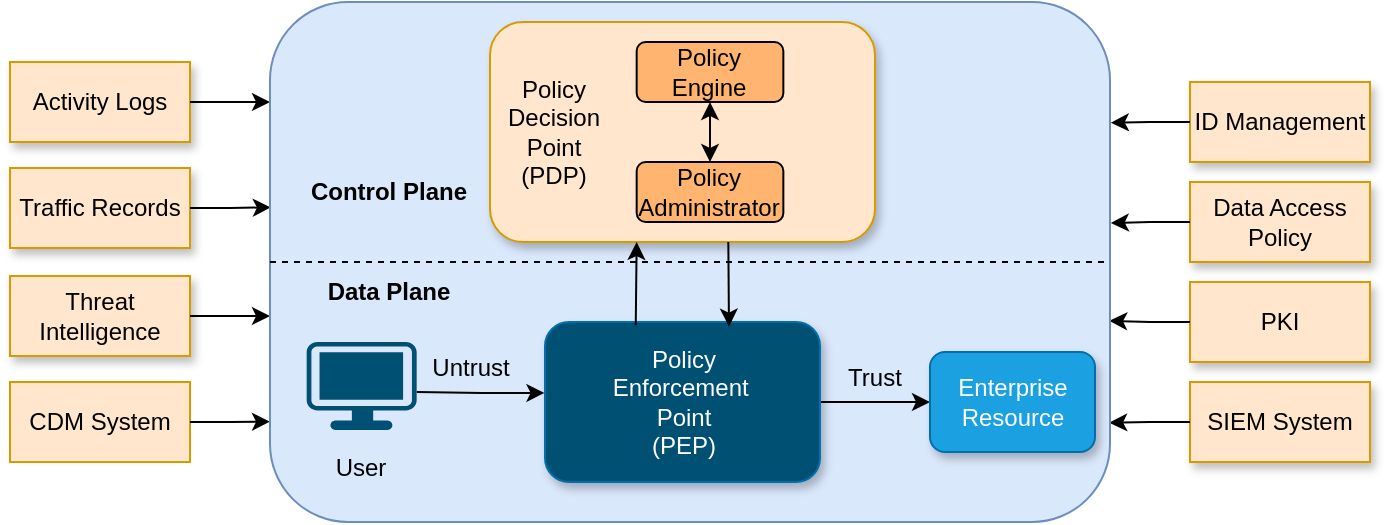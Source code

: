 <mxfile version="28.1.0">
  <diagram name="第 1 页" id="bvHmhI-jukh_dUxzp8n2">
    <mxGraphModel dx="980" dy="562" grid="1" gridSize="10" guides="1" tooltips="1" connect="1" arrows="1" fold="1" page="1" pageScale="1" pageWidth="827" pageHeight="1169" math="0" shadow="0">
      <root>
        <mxCell id="0" />
        <mxCell id="1" parent="0" />
        <mxCell id="mhOCWzxOloaY-MWENIrc-4" value="" style="group;flipV=0;" vertex="1" connectable="0" parent="1">
          <mxGeometry x="620" y="410" width="90" height="190" as="geometry" />
        </mxCell>
        <mxCell id="0f87lXFvih5jp-AKnrfd-27" value="Data Access&lt;div&gt;Policy&lt;/div&gt;" style="rounded=0;whiteSpace=wrap;html=1;fillColor=#ffe6cc;strokeColor=#d79b00;shadow=1;" parent="mhOCWzxOloaY-MWENIrc-4" vertex="1">
          <mxGeometry y="50" width="90" height="40" as="geometry" />
        </mxCell>
        <mxCell id="0f87lXFvih5jp-AKnrfd-28" value="PKI" style="rounded=0;whiteSpace=wrap;html=1;fillColor=#ffe6cc;strokeColor=#d79b00;shadow=1;" parent="mhOCWzxOloaY-MWENIrc-4" vertex="1">
          <mxGeometry y="100" width="90" height="40" as="geometry" />
        </mxCell>
        <mxCell id="0f87lXFvih5jp-AKnrfd-29" value="SIEM System" style="rounded=0;whiteSpace=wrap;html=1;fillColor=#ffe6cc;strokeColor=#d79b00;shadow=1;" parent="mhOCWzxOloaY-MWENIrc-4" vertex="1">
          <mxGeometry y="150" width="90" height="40" as="geometry" />
        </mxCell>
        <mxCell id="0f87lXFvih5jp-AKnrfd-30" value="ID Management" style="rounded=0;whiteSpace=wrap;html=1;fillColor=#ffe6cc;strokeColor=#d79b00;shadow=1;" parent="mhOCWzxOloaY-MWENIrc-4" vertex="1">
          <mxGeometry width="90" height="40" as="geometry" />
        </mxCell>
        <mxCell id="mhOCWzxOloaY-MWENIrc-5" value="" style="group;flipV=0;" vertex="1" connectable="0" parent="1">
          <mxGeometry x="30" y="400" width="90" height="200" as="geometry" />
        </mxCell>
        <mxCell id="0f87lXFvih5jp-AKnrfd-23" value="Traffic Records" style="rounded=0;whiteSpace=wrap;html=1;shadow=1;fillColor=#ffe6cc;strokeColor=#d79b00;" parent="mhOCWzxOloaY-MWENIrc-5" vertex="1">
          <mxGeometry y="53" width="90" height="40" as="geometry" />
        </mxCell>
        <mxCell id="0f87lXFvih5jp-AKnrfd-24" value="Threat Intelligence" style="rounded=0;whiteSpace=wrap;html=1;fillColor=#ffe6cc;strokeColor=#d79b00;shadow=1;" parent="mhOCWzxOloaY-MWENIrc-5" vertex="1">
          <mxGeometry y="107" width="90" height="40" as="geometry" />
        </mxCell>
        <mxCell id="0f87lXFvih5jp-AKnrfd-25" value="CDM System" style="rounded=0;whiteSpace=wrap;html=1;fillColor=#ffe6cc;strokeColor=#d79b00;" parent="mhOCWzxOloaY-MWENIrc-5" vertex="1">
          <mxGeometry y="160" width="90" height="40" as="geometry" />
        </mxCell>
        <mxCell id="0f87lXFvih5jp-AKnrfd-26" value="Activity Logs" style="rounded=0;whiteSpace=wrap;html=1;fillColor=#ffe6cc;strokeColor=#d79b00;shadow=1;" parent="mhOCWzxOloaY-MWENIrc-5" vertex="1">
          <mxGeometry width="90" height="40" as="geometry" />
        </mxCell>
        <mxCell id="mhOCWzxOloaY-MWENIrc-7" style="edgeStyle=orthogonalEdgeStyle;rounded=0;orthogonalLoop=1;jettySize=auto;html=1;" edge="1" parent="1" source="0f87lXFvih5jp-AKnrfd-26">
          <mxGeometry relative="1" as="geometry">
            <mxPoint x="160" y="420" as="targetPoint" />
          </mxGeometry>
        </mxCell>
        <mxCell id="mhOCWzxOloaY-MWENIrc-8" style="edgeStyle=orthogonalEdgeStyle;rounded=0;orthogonalLoop=1;jettySize=auto;html=1;entryX=0.001;entryY=0.395;entryDx=0;entryDy=0;entryPerimeter=0;" edge="1" parent="1" source="0f87lXFvih5jp-AKnrfd-23" target="0f87lXFvih5jp-AKnrfd-6">
          <mxGeometry relative="1" as="geometry" />
        </mxCell>
        <mxCell id="mhOCWzxOloaY-MWENIrc-9" style="edgeStyle=orthogonalEdgeStyle;rounded=0;orthogonalLoop=1;jettySize=auto;html=1;entryX=0;entryY=0.604;entryDx=0;entryDy=0;entryPerimeter=0;" edge="1" parent="1" source="0f87lXFvih5jp-AKnrfd-24" target="0f87lXFvih5jp-AKnrfd-6">
          <mxGeometry relative="1" as="geometry" />
        </mxCell>
        <mxCell id="mhOCWzxOloaY-MWENIrc-10" style="edgeStyle=orthogonalEdgeStyle;rounded=0;orthogonalLoop=1;jettySize=auto;html=1;entryX=0;entryY=0.807;entryDx=0;entryDy=0;entryPerimeter=0;" edge="1" parent="1" source="0f87lXFvih5jp-AKnrfd-25" target="0f87lXFvih5jp-AKnrfd-6">
          <mxGeometry relative="1" as="geometry" />
        </mxCell>
        <mxCell id="mhOCWzxOloaY-MWENIrc-11" style="edgeStyle=orthogonalEdgeStyle;rounded=0;orthogonalLoop=1;jettySize=auto;html=1;entryX=1.001;entryY=0.232;entryDx=0;entryDy=0;entryPerimeter=0;" edge="1" parent="1" source="0f87lXFvih5jp-AKnrfd-30" target="0f87lXFvih5jp-AKnrfd-6">
          <mxGeometry relative="1" as="geometry" />
        </mxCell>
        <mxCell id="mhOCWzxOloaY-MWENIrc-12" style="edgeStyle=orthogonalEdgeStyle;rounded=0;orthogonalLoop=1;jettySize=auto;html=1;entryX=1.001;entryY=0.425;entryDx=0;entryDy=0;entryPerimeter=0;" edge="1" parent="1" source="0f87lXFvih5jp-AKnrfd-27" target="0f87lXFvih5jp-AKnrfd-6">
          <mxGeometry relative="1" as="geometry" />
        </mxCell>
        <mxCell id="mhOCWzxOloaY-MWENIrc-13" style="edgeStyle=orthogonalEdgeStyle;rounded=0;orthogonalLoop=1;jettySize=auto;html=1;entryX=0.999;entryY=0.613;entryDx=0;entryDy=0;entryPerimeter=0;" edge="1" parent="1" source="0f87lXFvih5jp-AKnrfd-28" target="0f87lXFvih5jp-AKnrfd-6">
          <mxGeometry relative="1" as="geometry">
            <mxPoint x="600" y="529" as="targetPoint" />
          </mxGeometry>
        </mxCell>
        <mxCell id="mhOCWzxOloaY-MWENIrc-14" style="edgeStyle=orthogonalEdgeStyle;rounded=0;orthogonalLoop=1;jettySize=auto;html=1;entryX=0.999;entryY=0.809;entryDx=0;entryDy=0;entryPerimeter=0;" edge="1" parent="1" source="0f87lXFvih5jp-AKnrfd-29" target="0f87lXFvih5jp-AKnrfd-6">
          <mxGeometry relative="1" as="geometry">
            <mxPoint x="640" y="580" as="targetPoint" />
          </mxGeometry>
        </mxCell>
        <mxCell id="mhOCWzxOloaY-MWENIrc-16" value="" style="group;fillColor=default;container=0;" vertex="1" connectable="0" parent="1">
          <mxGeometry x="160" y="370" width="420" height="260" as="geometry" />
        </mxCell>
        <mxCell id="0f87lXFvih5jp-AKnrfd-6" value="" style="rounded=1;whiteSpace=wrap;html=1;fillColor=#dae8fc;strokeColor=#6c8ebf;" parent="1" vertex="1">
          <mxGeometry x="160" y="370" width="420" height="260" as="geometry" />
        </mxCell>
        <mxCell id="0f87lXFvih5jp-AKnrfd-1" value="" style="endArrow=none;dashed=1;html=1;rounded=0;exitX=0;exitY=0.5;exitDx=0;exitDy=0;entryX=1;entryY=0.5;entryDx=0;entryDy=0;" parent="1" source="0f87lXFvih5jp-AKnrfd-6" target="0f87lXFvih5jp-AKnrfd-6" edge="1">
          <mxGeometry width="50" height="50" relative="1" as="geometry">
            <mxPoint x="158.662" y="488.72" as="sourcePoint" />
            <mxPoint x="826.49" y="489.96" as="targetPoint" />
          </mxGeometry>
        </mxCell>
        <mxCell id="0f87lXFvih5jp-AKnrfd-3" value="&lt;b&gt;Control Plane&lt;/b&gt;" style="text;html=1;align=center;verticalAlign=middle;whiteSpace=wrap;rounded=0;" parent="1" vertex="1">
          <mxGeometry x="169.167" y="450" width="100.833" height="30" as="geometry" />
        </mxCell>
        <mxCell id="0f87lXFvih5jp-AKnrfd-5" value="&lt;b&gt;Data Plane&lt;/b&gt;" style="text;html=1;align=center;verticalAlign=middle;whiteSpace=wrap;rounded=0;" parent="1" vertex="1">
          <mxGeometry x="169.167" y="500" width="100.833" height="30" as="geometry" />
        </mxCell>
        <mxCell id="0f87lXFvih5jp-AKnrfd-7" value="" style="rounded=1;whiteSpace=wrap;html=1;fillColor=#ffe6cc;strokeColor=#d79b00;shadow=1;" parent="1" vertex="1">
          <mxGeometry x="270" y="380" width="192.5" height="110" as="geometry" />
        </mxCell>
        <mxCell id="0f87lXFvih5jp-AKnrfd-8" value="Policy Decision Point&lt;div&gt;(PDP)&lt;/div&gt;" style="text;html=1;align=center;verticalAlign=middle;whiteSpace=wrap;rounded=0;" parent="1" vertex="1">
          <mxGeometry x="270" y="410" width="64.167" height="50" as="geometry" />
        </mxCell>
        <mxCell id="0f87lXFvih5jp-AKnrfd-17" style="edgeStyle=orthogonalEdgeStyle;rounded=0;orthogonalLoop=1;jettySize=auto;html=1;" parent="1" source="0f87lXFvih5jp-AKnrfd-9" target="0f87lXFvih5jp-AKnrfd-16" edge="1">
          <mxGeometry relative="1" as="geometry" />
        </mxCell>
        <mxCell id="0f87lXFvih5jp-AKnrfd-9" value="Policy&lt;div&gt;Enforcement&amp;nbsp;&lt;/div&gt;&lt;div&gt;Point&lt;div&gt;(PEP)&lt;/div&gt;&lt;/div&gt;" style="rounded=1;whiteSpace=wrap;html=1;fillColor=light-dark(#005073, #198cc4);fontColor=#ffffff;strokeColor=#006EAF;shadow=1;" parent="1" vertex="1">
          <mxGeometry x="297.5" y="530" width="137.5" height="80" as="geometry" />
        </mxCell>
        <mxCell id="0f87lXFvih5jp-AKnrfd-11" value="Policy Engine" style="rounded=1;whiteSpace=wrap;html=1;fillColor=#FFB570;" parent="1" vertex="1">
          <mxGeometry x="343.333" y="390" width="73.333" height="30" as="geometry" />
        </mxCell>
        <mxCell id="0f87lXFvih5jp-AKnrfd-12" value="Policy Administrator" style="rounded=1;whiteSpace=wrap;html=1;fillColor=light-dark(#ffb570, #ededed);" parent="1" vertex="1">
          <mxGeometry x="343.333" y="450" width="73.333" height="30" as="geometry" />
        </mxCell>
        <mxCell id="0f87lXFvih5jp-AKnrfd-13" value="" style="endArrow=classic;html=1;rounded=0;exitX=0.33;exitY=0.021;exitDx=0;exitDy=0;exitPerimeter=0;" parent="1" source="0f87lXFvih5jp-AKnrfd-9" edge="1">
          <mxGeometry width="50" height="50" relative="1" as="geometry">
            <mxPoint x="297.5" y="540" as="sourcePoint" />
            <mxPoint x="343.333" y="490" as="targetPoint" />
          </mxGeometry>
        </mxCell>
        <mxCell id="0f87lXFvih5jp-AKnrfd-14" value="" style="endArrow=classic;html=1;rounded=0;entryX=0.669;entryY=0.029;entryDx=0;entryDy=0;entryPerimeter=0;" parent="1" target="0f87lXFvih5jp-AKnrfd-9" edge="1">
          <mxGeometry width="50" height="50" relative="1" as="geometry">
            <mxPoint x="389.167" y="490" as="sourcePoint" />
            <mxPoint x="435" y="440" as="targetPoint" />
          </mxGeometry>
        </mxCell>
        <mxCell id="0f87lXFvih5jp-AKnrfd-16" value="Enterprise&lt;div&gt;Resource&lt;/div&gt;" style="rounded=1;whiteSpace=wrap;html=1;fillColor=#1ba1e2;strokeColor=#006EAF;fontColor=#ffffff;shadow=1;" parent="1" vertex="1">
          <mxGeometry x="490" y="545" width="82.5" height="50" as="geometry" />
        </mxCell>
        <mxCell id="0f87lXFvih5jp-AKnrfd-18" value="Trust" style="text;html=1;align=center;verticalAlign=middle;whiteSpace=wrap;rounded=0;" parent="1" vertex="1">
          <mxGeometry x="435" y="540" width="55" height="35" as="geometry" />
        </mxCell>
        <mxCell id="0f87lXFvih5jp-AKnrfd-20" style="edgeStyle=orthogonalEdgeStyle;rounded=0;orthogonalLoop=1;jettySize=auto;html=1;entryX=-0.002;entryY=0.443;entryDx=0;entryDy=0;entryPerimeter=0;" parent="1" target="0f87lXFvih5jp-AKnrfd-9" edge="1">
          <mxGeometry relative="1" as="geometry">
            <mxPoint x="233.333" y="565" as="sourcePoint" />
          </mxGeometry>
        </mxCell>
        <mxCell id="0f87lXFvih5jp-AKnrfd-21" value="Untrust" style="text;html=1;align=center;verticalAlign=middle;whiteSpace=wrap;rounded=0;" parent="1" vertex="1">
          <mxGeometry x="233.333" y="535" width="55" height="35" as="geometry" />
        </mxCell>
        <mxCell id="0f87lXFvih5jp-AKnrfd-22" value="" style="endArrow=classic;startArrow=classic;html=1;rounded=0;entryX=0.5;entryY=1;entryDx=0;entryDy=0;exitX=0.5;exitY=0;exitDx=0;exitDy=0;" parent="1" source="0f87lXFvih5jp-AKnrfd-12" target="0f87lXFvih5jp-AKnrfd-11" edge="1">
          <mxGeometry width="50" height="50" relative="1" as="geometry">
            <mxPoint x="526.667" y="560" as="sourcePoint" />
            <mxPoint x="572.5" y="510" as="targetPoint" />
          </mxGeometry>
        </mxCell>
        <mxCell id="mhOCWzxOloaY-MWENIrc-1" value="" style="points=[[0.03,0.03,0],[0.5,0,0],[0.97,0.03,0],[1,0.4,0],[0.97,0.745,0],[0.5,1,0],[0.03,0.745,0],[0,0.4,0]];verticalLabelPosition=bottom;sketch=0;html=1;verticalAlign=top;aspect=fixed;align=center;pointerEvents=1;shape=mxgraph.cisco19.workstation;fillColor=#005073;strokeColor=none;" vertex="1" parent="1">
          <mxGeometry x="178.333" y="540" width="55" height="44" as="geometry" />
        </mxCell>
        <mxCell id="mhOCWzxOloaY-MWENIrc-3" value="User" style="text;html=1;align=center;verticalAlign=middle;whiteSpace=wrap;rounded=0;" vertex="1" parent="1">
          <mxGeometry x="178.333" y="585" width="55" height="35" as="geometry" />
        </mxCell>
      </root>
    </mxGraphModel>
  </diagram>
</mxfile>
